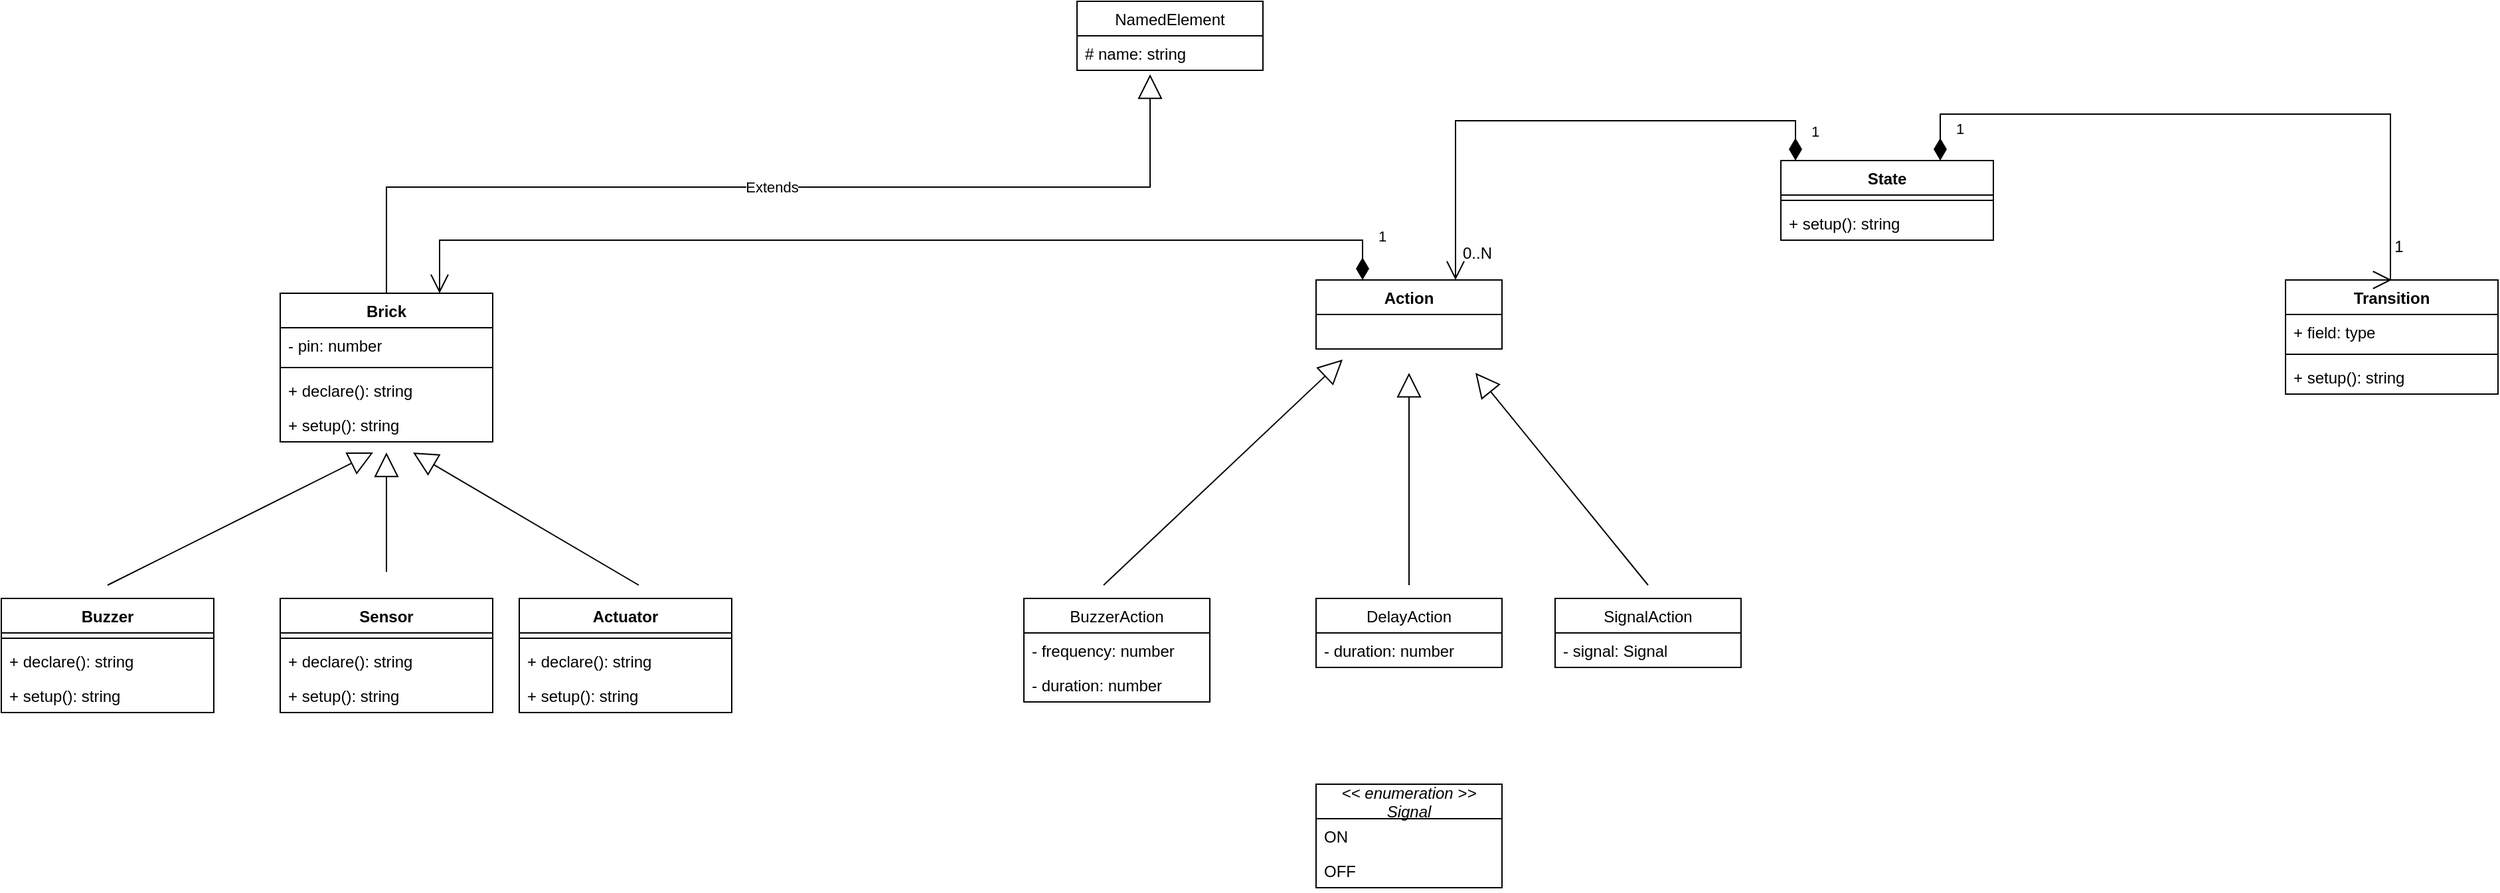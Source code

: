 <mxfile version="20.6.0" type="device"><diagram id="E50eR6e1MBCbvAcvSIXt" name="Page-1"><mxGraphModel dx="2354" dy="869" grid="1" gridSize="10" guides="1" tooltips="1" connect="1" arrows="1" fold="1" page="1" pageScale="1" pageWidth="827" pageHeight="1169" math="0" shadow="0"><root><mxCell id="0"/><mxCell id="1" parent="0"/><mxCell id="afpHrvuxMejR5JwBgii1-1" value="NamedElement" style="swimlane;fontStyle=0;childLayout=stackLayout;horizontal=1;startSize=26;fillColor=none;horizontalStack=0;resizeParent=1;resizeParentMax=0;resizeLast=0;collapsible=1;marginBottom=0;" vertex="1" parent="1"><mxGeometry x="700" y="100" width="140" height="52" as="geometry"/></mxCell><mxCell id="afpHrvuxMejR5JwBgii1-2" value="# name: string" style="text;strokeColor=none;fillColor=none;align=left;verticalAlign=top;spacingLeft=4;spacingRight=4;overflow=hidden;rotatable=0;points=[[0,0.5],[1,0.5]];portConstraint=eastwest;" vertex="1" parent="afpHrvuxMejR5JwBgii1-1"><mxGeometry y="26" width="140" height="26" as="geometry"/></mxCell><mxCell id="afpHrvuxMejR5JwBgii1-5" value="Brick" style="swimlane;fontStyle=1;align=center;verticalAlign=top;childLayout=stackLayout;horizontal=1;startSize=26;horizontalStack=0;resizeParent=1;resizeParentMax=0;resizeLast=0;collapsible=1;marginBottom=0;" vertex="1" parent="1"><mxGeometry x="100" y="320" width="160" height="112" as="geometry"/></mxCell><mxCell id="afpHrvuxMejR5JwBgii1-6" value="- pin: number" style="text;strokeColor=none;fillColor=none;align=left;verticalAlign=top;spacingLeft=4;spacingRight=4;overflow=hidden;rotatable=0;points=[[0,0.5],[1,0.5]];portConstraint=eastwest;" vertex="1" parent="afpHrvuxMejR5JwBgii1-5"><mxGeometry y="26" width="160" height="26" as="geometry"/></mxCell><mxCell id="afpHrvuxMejR5JwBgii1-7" value="" style="line;strokeWidth=1;fillColor=none;align=left;verticalAlign=middle;spacingTop=-1;spacingLeft=3;spacingRight=3;rotatable=0;labelPosition=right;points=[];portConstraint=eastwest;strokeColor=inherit;" vertex="1" parent="afpHrvuxMejR5JwBgii1-5"><mxGeometry y="52" width="160" height="8" as="geometry"/></mxCell><mxCell id="afpHrvuxMejR5JwBgii1-8" value="+ declare(): string" style="text;strokeColor=none;fillColor=none;align=left;verticalAlign=top;spacingLeft=4;spacingRight=4;overflow=hidden;rotatable=0;points=[[0,0.5],[1,0.5]];portConstraint=eastwest;" vertex="1" parent="afpHrvuxMejR5JwBgii1-5"><mxGeometry y="60" width="160" height="26" as="geometry"/></mxCell><mxCell id="afpHrvuxMejR5JwBgii1-10" value="+ setup(): string" style="text;strokeColor=none;fillColor=none;align=left;verticalAlign=top;spacingLeft=4;spacingRight=4;overflow=hidden;rotatable=0;points=[[0,0.5],[1,0.5]];portConstraint=eastwest;" vertex="1" parent="afpHrvuxMejR5JwBgii1-5"><mxGeometry y="86" width="160" height="26" as="geometry"/></mxCell><mxCell id="afpHrvuxMejR5JwBgii1-9" value="Extends" style="endArrow=block;endSize=16;endFill=0;html=1;rounded=0;entryX=0.393;entryY=1.115;entryDx=0;entryDy=0;entryPerimeter=0;exitX=0.5;exitY=0;exitDx=0;exitDy=0;" edge="1" parent="1" source="afpHrvuxMejR5JwBgii1-5" target="afpHrvuxMejR5JwBgii1-2"><mxGeometry width="160" relative="1" as="geometry"><mxPoint x="330" y="380" as="sourcePoint"/><mxPoint x="490" y="380" as="targetPoint"/><Array as="points"><mxPoint x="180" y="240"/><mxPoint x="755" y="240"/></Array></mxGeometry></mxCell><mxCell id="afpHrvuxMejR5JwBgii1-11" value="Buzzer" style="swimlane;fontStyle=1;align=center;verticalAlign=top;childLayout=stackLayout;horizontal=1;startSize=26;horizontalStack=0;resizeParent=1;resizeParentMax=0;resizeLast=0;collapsible=1;marginBottom=0;" vertex="1" parent="1"><mxGeometry x="-110" y="550" width="160" height="86" as="geometry"/></mxCell><mxCell id="afpHrvuxMejR5JwBgii1-13" value="" style="line;strokeWidth=1;fillColor=none;align=left;verticalAlign=middle;spacingTop=-1;spacingLeft=3;spacingRight=3;rotatable=0;labelPosition=right;points=[];portConstraint=eastwest;strokeColor=inherit;" vertex="1" parent="afpHrvuxMejR5JwBgii1-11"><mxGeometry y="26" width="160" height="8" as="geometry"/></mxCell><mxCell id="afpHrvuxMejR5JwBgii1-14" value="+ declare(): string" style="text;strokeColor=none;fillColor=none;align=left;verticalAlign=top;spacingLeft=4;spacingRight=4;overflow=hidden;rotatable=0;points=[[0,0.5],[1,0.5]];portConstraint=eastwest;" vertex="1" parent="afpHrvuxMejR5JwBgii1-11"><mxGeometry y="34" width="160" height="26" as="geometry"/></mxCell><mxCell id="afpHrvuxMejR5JwBgii1-15" value="+ setup(): string" style="text;strokeColor=none;fillColor=none;align=left;verticalAlign=top;spacingLeft=4;spacingRight=4;overflow=hidden;rotatable=0;points=[[0,0.5],[1,0.5]];portConstraint=eastwest;" vertex="1" parent="afpHrvuxMejR5JwBgii1-11"><mxGeometry y="60" width="160" height="26" as="geometry"/></mxCell><mxCell id="afpHrvuxMejR5JwBgii1-17" value="Sensor" style="swimlane;fontStyle=1;align=center;verticalAlign=top;childLayout=stackLayout;horizontal=1;startSize=26;horizontalStack=0;resizeParent=1;resizeParentMax=0;resizeLast=0;collapsible=1;marginBottom=0;" vertex="1" parent="1"><mxGeometry x="100" y="550" width="160" height="86" as="geometry"/></mxCell><mxCell id="afpHrvuxMejR5JwBgii1-18" value="" style="line;strokeWidth=1;fillColor=none;align=left;verticalAlign=middle;spacingTop=-1;spacingLeft=3;spacingRight=3;rotatable=0;labelPosition=right;points=[];portConstraint=eastwest;strokeColor=inherit;" vertex="1" parent="afpHrvuxMejR5JwBgii1-17"><mxGeometry y="26" width="160" height="8" as="geometry"/></mxCell><mxCell id="afpHrvuxMejR5JwBgii1-19" value="+ declare(): string" style="text;strokeColor=none;fillColor=none;align=left;verticalAlign=top;spacingLeft=4;spacingRight=4;overflow=hidden;rotatable=0;points=[[0,0.5],[1,0.5]];portConstraint=eastwest;" vertex="1" parent="afpHrvuxMejR5JwBgii1-17"><mxGeometry y="34" width="160" height="26" as="geometry"/></mxCell><mxCell id="afpHrvuxMejR5JwBgii1-20" value="+ setup(): string" style="text;strokeColor=none;fillColor=none;align=left;verticalAlign=top;spacingLeft=4;spacingRight=4;overflow=hidden;rotatable=0;points=[[0,0.5],[1,0.5]];portConstraint=eastwest;" vertex="1" parent="afpHrvuxMejR5JwBgii1-17"><mxGeometry y="60" width="160" height="26" as="geometry"/></mxCell><mxCell id="afpHrvuxMejR5JwBgii1-21" value="Actuator" style="swimlane;fontStyle=1;align=center;verticalAlign=top;childLayout=stackLayout;horizontal=1;startSize=26;horizontalStack=0;resizeParent=1;resizeParentMax=0;resizeLast=0;collapsible=1;marginBottom=0;" vertex="1" parent="1"><mxGeometry x="280" y="550" width="160" height="86" as="geometry"/></mxCell><mxCell id="afpHrvuxMejR5JwBgii1-22" value="" style="line;strokeWidth=1;fillColor=none;align=left;verticalAlign=middle;spacingTop=-1;spacingLeft=3;spacingRight=3;rotatable=0;labelPosition=right;points=[];portConstraint=eastwest;strokeColor=inherit;" vertex="1" parent="afpHrvuxMejR5JwBgii1-21"><mxGeometry y="26" width="160" height="8" as="geometry"/></mxCell><mxCell id="afpHrvuxMejR5JwBgii1-23" value="+ declare(): string" style="text;strokeColor=none;fillColor=none;align=left;verticalAlign=top;spacingLeft=4;spacingRight=4;overflow=hidden;rotatable=0;points=[[0,0.5],[1,0.5]];portConstraint=eastwest;" vertex="1" parent="afpHrvuxMejR5JwBgii1-21"><mxGeometry y="34" width="160" height="26" as="geometry"/></mxCell><mxCell id="afpHrvuxMejR5JwBgii1-24" value="+ setup(): string" style="text;strokeColor=none;fillColor=none;align=left;verticalAlign=top;spacingLeft=4;spacingRight=4;overflow=hidden;rotatable=0;points=[[0,0.5],[1,0.5]];portConstraint=eastwest;" vertex="1" parent="afpHrvuxMejR5JwBgii1-21"><mxGeometry y="60" width="160" height="26" as="geometry"/></mxCell><mxCell id="afpHrvuxMejR5JwBgii1-26" value="" style="endArrow=block;endSize=16;endFill=0;html=1;rounded=0;" edge="1" parent="1"><mxGeometry width="50" height="50" relative="1" as="geometry"><mxPoint x="-30" y="540" as="sourcePoint"/><mxPoint x="170" y="440" as="targetPoint"/></mxGeometry></mxCell><mxCell id="afpHrvuxMejR5JwBgii1-27" value="" style="endArrow=block;endSize=16;endFill=0;html=1;rounded=0;" edge="1" parent="1"><mxGeometry width="50" height="50" relative="1" as="geometry"><mxPoint x="180" y="530" as="sourcePoint"/><mxPoint x="180" y="440" as="targetPoint"/></mxGeometry></mxCell><mxCell id="afpHrvuxMejR5JwBgii1-28" value="" style="endArrow=block;endSize=16;endFill=0;html=1;rounded=0;" edge="1" parent="1"><mxGeometry width="50" height="50" relative="1" as="geometry"><mxPoint x="370" y="540" as="sourcePoint"/><mxPoint x="200" y="440" as="targetPoint"/></mxGeometry></mxCell><mxCell id="afpHrvuxMejR5JwBgii1-37" value="Action" style="swimlane;fontStyle=1;childLayout=stackLayout;horizontal=1;startSize=26;fillColor=none;horizontalStack=0;resizeParent=1;resizeParentMax=0;resizeLast=0;collapsible=1;marginBottom=0;" vertex="1" parent="1"><mxGeometry x="880" y="310" width="140" height="52" as="geometry"/></mxCell><mxCell id="afpHrvuxMejR5JwBgii1-41" value="1" style="endArrow=open;html=1;endSize=12;startArrow=diamondThin;startSize=14;startFill=1;align=left;verticalAlign=bottom;rounded=0;exitX=0.25;exitY=0;exitDx=0;exitDy=0;entryX=0.75;entryY=0;entryDx=0;entryDy=0;edgeStyle=orthogonalEdgeStyle;" edge="1" parent="1" source="afpHrvuxMejR5JwBgii1-37" target="afpHrvuxMejR5JwBgii1-5"><mxGeometry x="-0.937" y="-10" relative="1" as="geometry"><mxPoint x="330" y="420" as="sourcePoint"/><mxPoint x="490" y="420" as="targetPoint"/><Array as="points"><mxPoint x="915" y="280"/><mxPoint x="220" y="280"/></Array><mxPoint as="offset"/></mxGeometry></mxCell><mxCell id="afpHrvuxMejR5JwBgii1-42" value="BuzzerAction" style="swimlane;fontStyle=0;childLayout=stackLayout;horizontal=1;startSize=26;fillColor=none;horizontalStack=0;resizeParent=1;resizeParentMax=0;resizeLast=0;collapsible=1;marginBottom=0;" vertex="1" parent="1"><mxGeometry x="660" y="550" width="140" height="78" as="geometry"/></mxCell><mxCell id="afpHrvuxMejR5JwBgii1-43" value="- frequency: number" style="text;strokeColor=none;fillColor=none;align=left;verticalAlign=top;spacingLeft=4;spacingRight=4;overflow=hidden;rotatable=0;points=[[0,0.5],[1,0.5]];portConstraint=eastwest;" vertex="1" parent="afpHrvuxMejR5JwBgii1-42"><mxGeometry y="26" width="140" height="26" as="geometry"/></mxCell><mxCell id="afpHrvuxMejR5JwBgii1-44" value="- duration: number" style="text;strokeColor=none;fillColor=none;align=left;verticalAlign=top;spacingLeft=4;spacingRight=4;overflow=hidden;rotatable=0;points=[[0,0.5],[1,0.5]];portConstraint=eastwest;" vertex="1" parent="afpHrvuxMejR5JwBgii1-42"><mxGeometry y="52" width="140" height="26" as="geometry"/></mxCell><mxCell id="afpHrvuxMejR5JwBgii1-46" value="" style="endArrow=block;endSize=16;endFill=0;html=1;rounded=0;" edge="1" parent="1"><mxGeometry width="50" height="50" relative="1" as="geometry"><mxPoint x="720" y="540" as="sourcePoint"/><mxPoint x="900" y="370" as="targetPoint"/></mxGeometry></mxCell><mxCell id="afpHrvuxMejR5JwBgii1-47" value="DelayAction" style="swimlane;fontStyle=0;childLayout=stackLayout;horizontal=1;startSize=26;fillColor=none;horizontalStack=0;resizeParent=1;resizeParentMax=0;resizeLast=0;collapsible=1;marginBottom=0;" vertex="1" parent="1"><mxGeometry x="880" y="550" width="140" height="52" as="geometry"/></mxCell><mxCell id="afpHrvuxMejR5JwBgii1-49" value="- duration: number" style="text;strokeColor=none;fillColor=none;align=left;verticalAlign=top;spacingLeft=4;spacingRight=4;overflow=hidden;rotatable=0;points=[[0,0.5],[1,0.5]];portConstraint=eastwest;" vertex="1" parent="afpHrvuxMejR5JwBgii1-47"><mxGeometry y="26" width="140" height="26" as="geometry"/></mxCell><mxCell id="afpHrvuxMejR5JwBgii1-50" value="SignalAction" style="swimlane;fontStyle=0;childLayout=stackLayout;horizontal=1;startSize=26;fillColor=none;horizontalStack=0;resizeParent=1;resizeParentMax=0;resizeLast=0;collapsible=1;marginBottom=0;" vertex="1" parent="1"><mxGeometry x="1060" y="550" width="140" height="52" as="geometry"/></mxCell><mxCell id="afpHrvuxMejR5JwBgii1-51" value="- signal: Signal" style="text;strokeColor=none;fillColor=none;align=left;verticalAlign=top;spacingLeft=4;spacingRight=4;overflow=hidden;rotatable=0;points=[[0,0.5],[1,0.5]];portConstraint=eastwest;" vertex="1" parent="afpHrvuxMejR5JwBgii1-50"><mxGeometry y="26" width="140" height="26" as="geometry"/></mxCell><mxCell id="afpHrvuxMejR5JwBgii1-52" value="" style="endArrow=block;endSize=16;endFill=0;html=1;rounded=0;" edge="1" parent="1"><mxGeometry width="50" height="50" relative="1" as="geometry"><mxPoint x="950" y="540" as="sourcePoint"/><mxPoint x="950" y="380" as="targetPoint"/></mxGeometry></mxCell><mxCell id="afpHrvuxMejR5JwBgii1-53" value="" style="endArrow=block;endSize=16;endFill=0;html=1;rounded=0;" edge="1" parent="1"><mxGeometry width="50" height="50" relative="1" as="geometry"><mxPoint x="1130" y="540" as="sourcePoint"/><mxPoint x="1000" y="380" as="targetPoint"/></mxGeometry></mxCell><mxCell id="afpHrvuxMejR5JwBgii1-55" value="&lt;&lt; enumeration &gt;&gt;&#10;Signal" style="swimlane;fontStyle=2;childLayout=stackLayout;horizontal=1;startSize=26;fillColor=none;horizontalStack=0;resizeParent=1;resizeParentMax=0;resizeLast=0;collapsible=1;marginBottom=0;" vertex="1" parent="1"><mxGeometry x="880" y="690" width="140" height="78" as="geometry"/></mxCell><mxCell id="afpHrvuxMejR5JwBgii1-56" value="ON" style="text;strokeColor=none;fillColor=none;align=left;verticalAlign=top;spacingLeft=4;spacingRight=4;overflow=hidden;rotatable=0;points=[[0,0.5],[1,0.5]];portConstraint=eastwest;" vertex="1" parent="afpHrvuxMejR5JwBgii1-55"><mxGeometry y="26" width="140" height="26" as="geometry"/></mxCell><mxCell id="afpHrvuxMejR5JwBgii1-57" value="OFF" style="text;strokeColor=none;fillColor=none;align=left;verticalAlign=top;spacingLeft=4;spacingRight=4;overflow=hidden;rotatable=0;points=[[0,0.5],[1,0.5]];portConstraint=eastwest;" vertex="1" parent="afpHrvuxMejR5JwBgii1-55"><mxGeometry y="52" width="140" height="26" as="geometry"/></mxCell><mxCell id="afpHrvuxMejR5JwBgii1-59" value="State" style="swimlane;fontStyle=1;align=center;verticalAlign=top;childLayout=stackLayout;horizontal=1;startSize=26;horizontalStack=0;resizeParent=1;resizeParentMax=0;resizeLast=0;collapsible=1;marginBottom=0;" vertex="1" parent="1"><mxGeometry x="1230" y="220" width="160" height="60" as="geometry"/></mxCell><mxCell id="afpHrvuxMejR5JwBgii1-61" value="" style="line;strokeWidth=1;fillColor=none;align=left;verticalAlign=middle;spacingTop=-1;spacingLeft=3;spacingRight=3;rotatable=0;labelPosition=right;points=[];portConstraint=eastwest;strokeColor=inherit;" vertex="1" parent="afpHrvuxMejR5JwBgii1-59"><mxGeometry y="26" width="160" height="8" as="geometry"/></mxCell><mxCell id="afpHrvuxMejR5JwBgii1-63" value="+ setup(): string" style="text;strokeColor=none;fillColor=none;align=left;verticalAlign=top;spacingLeft=4;spacingRight=4;overflow=hidden;rotatable=0;points=[[0,0.5],[1,0.5]];portConstraint=eastwest;" vertex="1" parent="afpHrvuxMejR5JwBgii1-59"><mxGeometry y="34" width="160" height="26" as="geometry"/></mxCell><mxCell id="afpHrvuxMejR5JwBgii1-64" value="1" style="endArrow=open;html=1;endSize=12;startArrow=diamondThin;startSize=14;startFill=1;align=left;verticalAlign=bottom;rounded=0;exitX=0.25;exitY=0;exitDx=0;exitDy=0;entryX=0.75;entryY=0;entryDx=0;entryDy=0;edgeStyle=orthogonalEdgeStyle;" edge="1" parent="1" target="afpHrvuxMejR5JwBgii1-37"><mxGeometry x="-0.937" y="-10" relative="1" as="geometry"><mxPoint x="1241" y="220" as="sourcePoint"/><mxPoint x="546" y="230" as="targetPoint"/><Array as="points"><mxPoint x="1241" y="190"/><mxPoint x="985" y="190"/></Array><mxPoint as="offset"/></mxGeometry></mxCell><mxCell id="afpHrvuxMejR5JwBgii1-65" value="0..N" style="text;html=1;align=center;verticalAlign=middle;resizable=0;points=[];autosize=1;strokeColor=none;fillColor=none;" vertex="1" parent="1"><mxGeometry x="976" y="275" width="50" height="30" as="geometry"/></mxCell><mxCell id="afpHrvuxMejR5JwBgii1-66" value="Transition" style="swimlane;fontStyle=1;align=center;verticalAlign=top;childLayout=stackLayout;horizontal=1;startSize=26;horizontalStack=0;resizeParent=1;resizeParentMax=0;resizeLast=0;collapsible=1;marginBottom=0;" vertex="1" parent="1"><mxGeometry x="1610" y="310" width="160" height="86" as="geometry"/></mxCell><mxCell id="afpHrvuxMejR5JwBgii1-67" value="+ field: type" style="text;strokeColor=none;fillColor=none;align=left;verticalAlign=top;spacingLeft=4;spacingRight=4;overflow=hidden;rotatable=0;points=[[0,0.5],[1,0.5]];portConstraint=eastwest;" vertex="1" parent="afpHrvuxMejR5JwBgii1-66"><mxGeometry y="26" width="160" height="26" as="geometry"/></mxCell><mxCell id="afpHrvuxMejR5JwBgii1-68" value="" style="line;strokeWidth=1;fillColor=none;align=left;verticalAlign=middle;spacingTop=-1;spacingLeft=3;spacingRight=3;rotatable=0;labelPosition=right;points=[];portConstraint=eastwest;strokeColor=inherit;" vertex="1" parent="afpHrvuxMejR5JwBgii1-66"><mxGeometry y="52" width="160" height="8" as="geometry"/></mxCell><mxCell id="afpHrvuxMejR5JwBgii1-69" value="+ setup(): string" style="text;strokeColor=none;fillColor=none;align=left;verticalAlign=top;spacingLeft=4;spacingRight=4;overflow=hidden;rotatable=0;points=[[0,0.5],[1,0.5]];portConstraint=eastwest;" vertex="1" parent="afpHrvuxMejR5JwBgii1-66"><mxGeometry y="60" width="160" height="26" as="geometry"/></mxCell><mxCell id="afpHrvuxMejR5JwBgii1-70" value="1" style="endArrow=open;html=1;endSize=12;startArrow=diamondThin;startSize=14;startFill=1;align=left;verticalAlign=bottom;rounded=0;exitX=0.75;exitY=0;exitDx=0;exitDy=0;edgeStyle=orthogonalEdgeStyle;entryX=0.5;entryY=0;entryDx=0;entryDy=0;" edge="1" parent="1" source="afpHrvuxMejR5JwBgii1-59" target="afpHrvuxMejR5JwBgii1-66"><mxGeometry x="-0.937" y="-10" relative="1" as="geometry"><mxPoint x="1370" y="215" as="sourcePoint"/><mxPoint x="1689" y="305" as="targetPoint"/><Array as="points"><mxPoint x="1350" y="185"/><mxPoint x="1689" y="185"/></Array><mxPoint as="offset"/></mxGeometry></mxCell><mxCell id="afpHrvuxMejR5JwBgii1-71" value="1" style="text;html=1;align=center;verticalAlign=middle;resizable=0;points=[];autosize=1;strokeColor=none;fillColor=none;" vertex="1" parent="1"><mxGeometry x="1680" y="270" width="30" height="30" as="geometry"/></mxCell></root></mxGraphModel></diagram></mxfile>